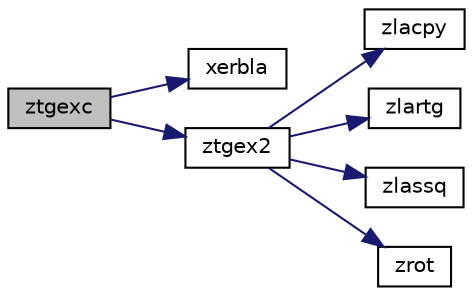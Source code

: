 digraph "ztgexc"
{
 // LATEX_PDF_SIZE
  edge [fontname="Helvetica",fontsize="10",labelfontname="Helvetica",labelfontsize="10"];
  node [fontname="Helvetica",fontsize="10",shape=record];
  rankdir="LR";
  Node1 [label="ztgexc",height=0.2,width=0.4,color="black", fillcolor="grey75", style="filled", fontcolor="black",tooltip="ZTGEXC"];
  Node1 -> Node2 [color="midnightblue",fontsize="10",style="solid",fontname="Helvetica"];
  Node2 [label="xerbla",height=0.2,width=0.4,color="black", fillcolor="white", style="filled",URL="$xerbla_8f.html#a377ee61015baf8dea7770b3a404b1c07",tooltip="XERBLA"];
  Node1 -> Node3 [color="midnightblue",fontsize="10",style="solid",fontname="Helvetica"];
  Node3 [label="ztgex2",height=0.2,width=0.4,color="black", fillcolor="white", style="filled",URL="$ztgex2_8f.html#a9b8dc8981846f349260173092928b059",tooltip="ZTGEX2 swaps adjacent diagonal blocks in an upper (quasi) triangular matrix pair by an unitary equiva..."];
  Node3 -> Node4 [color="midnightblue",fontsize="10",style="solid",fontname="Helvetica"];
  Node4 [label="zlacpy",height=0.2,width=0.4,color="black", fillcolor="white", style="filled",URL="$zlacpy_8f.html#a519ff79bf915433651747242f22078fb",tooltip="ZLACPY copies all or part of one two-dimensional array to another."];
  Node3 -> Node5 [color="midnightblue",fontsize="10",style="solid",fontname="Helvetica"];
  Node5 [label="zlartg",height=0.2,width=0.4,color="black", fillcolor="white", style="filled",URL="$zlartg_8f90.html#a1e266e78a9a8585a1fc67f2d23badc64",tooltip="ZLARTG generates a plane rotation with real cosine and complex sine."];
  Node3 -> Node6 [color="midnightblue",fontsize="10",style="solid",fontname="Helvetica"];
  Node6 [label="zlassq",height=0.2,width=0.4,color="black", fillcolor="white", style="filled",URL="$zlassq_8f90.html#a254e1782d1c2f96e9e3164578481f9ce",tooltip="ZLASSQ updates a sum of squares represented in scaled form."];
  Node3 -> Node7 [color="midnightblue",fontsize="10",style="solid",fontname="Helvetica"];
  Node7 [label="zrot",height=0.2,width=0.4,color="black", fillcolor="white", style="filled",URL="$zrot_8f.html#a423fa89faf02ec43f5b664f91ce29729",tooltip="ZROT applies a plane rotation with real cosine and complex sine to a pair of complex vectors."];
}
